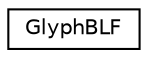 digraph G
{
  edge [fontname="Helvetica",fontsize="10",labelfontname="Helvetica",labelfontsize="10"];
  node [fontname="Helvetica",fontsize="10",shape=record];
  rankdir=LR;
  Node1 [label="GlyphBLF",height=0.2,width=0.4,color="black", fillcolor="white", style="filled",URL="$d9/dc3/structGlyphBLF.html"];
}
